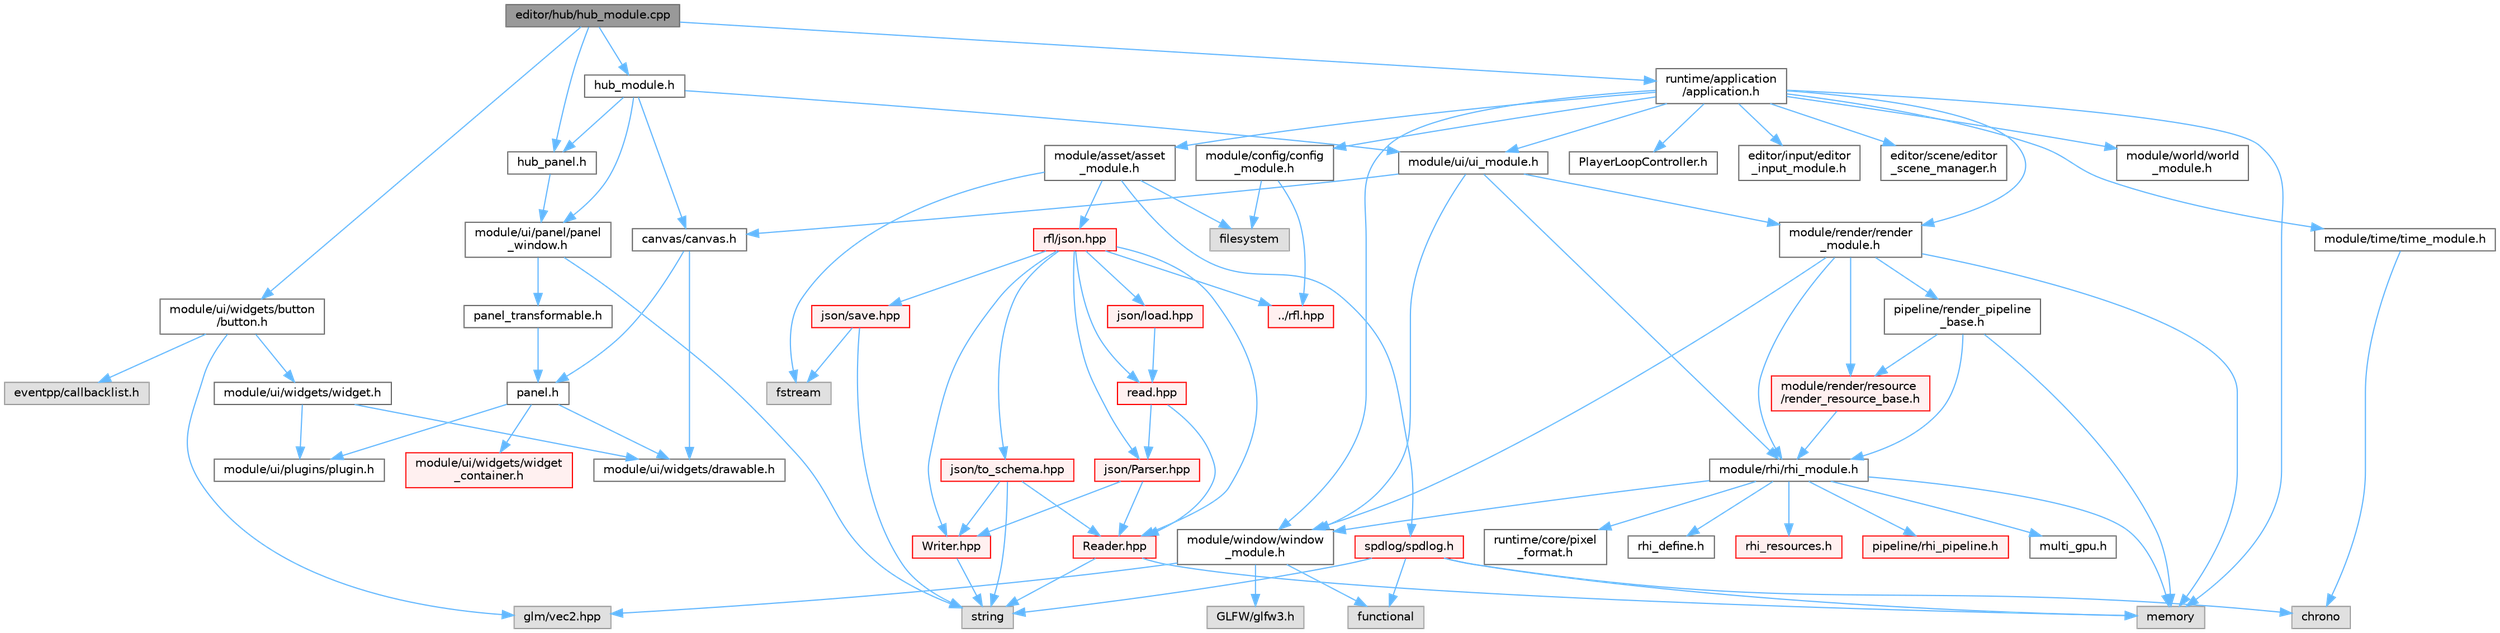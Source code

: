 digraph "editor/hub/hub_module.cpp"
{
 // LATEX_PDF_SIZE
  bgcolor="transparent";
  edge [fontname=Helvetica,fontsize=10,labelfontname=Helvetica,labelfontsize=10];
  node [fontname=Helvetica,fontsize=10,shape=box,height=0.2,width=0.4];
  Node1 [id="Node000001",label="editor/hub/hub_module.cpp",height=0.2,width=0.4,color="gray40", fillcolor="grey60", style="filled", fontcolor="black",tooltip=" "];
  Node1 -> Node2 [id="edge1_Node000001_Node000002",color="steelblue1",style="solid",tooltip=" "];
  Node2 [id="Node000002",label="hub_module.h",height=0.2,width=0.4,color="grey40", fillcolor="white", style="filled",URL="$hub__module_8h.html",tooltip=" "];
  Node2 -> Node3 [id="edge2_Node000002_Node000003",color="steelblue1",style="solid",tooltip=" "];
  Node3 [id="Node000003",label="hub_panel.h",height=0.2,width=0.4,color="grey40", fillcolor="white", style="filled",URL="$hub__panel_8h.html",tooltip=" "];
  Node3 -> Node4 [id="edge3_Node000003_Node000004",color="steelblue1",style="solid",tooltip=" "];
  Node4 [id="Node000004",label="module/ui/panel/panel\l_window.h",height=0.2,width=0.4,color="grey40", fillcolor="white", style="filled",URL="$panel__window_8h.html",tooltip=" "];
  Node4 -> Node5 [id="edge4_Node000004_Node000005",color="steelblue1",style="solid",tooltip=" "];
  Node5 [id="Node000005",label="panel_transformable.h",height=0.2,width=0.4,color="grey40", fillcolor="white", style="filled",URL="$panel__transformable_8h.html",tooltip=" "];
  Node5 -> Node6 [id="edge5_Node000005_Node000006",color="steelblue1",style="solid",tooltip=" "];
  Node6 [id="Node000006",label="panel.h",height=0.2,width=0.4,color="grey40", fillcolor="white", style="filled",URL="$panel_8h.html",tooltip=" "];
  Node6 -> Node7 [id="edge6_Node000006_Node000007",color="steelblue1",style="solid",tooltip=" "];
  Node7 [id="Node000007",label="module/ui/plugins/plugin.h",height=0.2,width=0.4,color="grey40", fillcolor="white", style="filled",URL="$plugin_8h.html",tooltip=" "];
  Node6 -> Node8 [id="edge7_Node000006_Node000008",color="steelblue1",style="solid",tooltip=" "];
  Node8 [id="Node000008",label="module/ui/widgets/widget\l_container.h",height=0.2,width=0.4,color="red", fillcolor="#FFF0F0", style="filled",URL="$widget__container_8h.html",tooltip=" "];
  Node6 -> Node10 [id="edge8_Node000006_Node000010",color="steelblue1",style="solid",tooltip=" "];
  Node10 [id="Node000010",label="module/ui/widgets/drawable.h",height=0.2,width=0.4,color="grey40", fillcolor="white", style="filled",URL="$drawable_8h.html",tooltip=" "];
  Node4 -> Node11 [id="edge9_Node000004_Node000011",color="steelblue1",style="solid",tooltip=" "];
  Node11 [id="Node000011",label="string",height=0.2,width=0.4,color="grey60", fillcolor="#E0E0E0", style="filled",tooltip=" "];
  Node2 -> Node12 [id="edge10_Node000002_Node000012",color="steelblue1",style="solid",tooltip=" "];
  Node12 [id="Node000012",label="module/ui/ui_module.h",height=0.2,width=0.4,color="grey40", fillcolor="white", style="filled",URL="$ui__module_8h.html",tooltip=" "];
  Node12 -> Node13 [id="edge11_Node000012_Node000013",color="steelblue1",style="solid",tooltip=" "];
  Node13 [id="Node000013",label="canvas/canvas.h",height=0.2,width=0.4,color="grey40", fillcolor="white", style="filled",URL="$canvas_8h.html",tooltip=" "];
  Node13 -> Node6 [id="edge12_Node000013_Node000006",color="steelblue1",style="solid",tooltip=" "];
  Node13 -> Node10 [id="edge13_Node000013_Node000010",color="steelblue1",style="solid",tooltip=" "];
  Node12 -> Node14 [id="edge14_Node000012_Node000014",color="steelblue1",style="solid",tooltip=" "];
  Node14 [id="Node000014",label="module/render/render\l_module.h",height=0.2,width=0.4,color="grey40", fillcolor="white", style="filled",URL="$render__module_8h.html",tooltip=" "];
  Node14 -> Node15 [id="edge15_Node000014_Node000015",color="steelblue1",style="solid",tooltip=" "];
  Node15 [id="Node000015",label="memory",height=0.2,width=0.4,color="grey60", fillcolor="#E0E0E0", style="filled",tooltip=" "];
  Node14 -> Node16 [id="edge16_Node000014_Node000016",color="steelblue1",style="solid",tooltip=" "];
  Node16 [id="Node000016",label="module/rhi/rhi_module.h",height=0.2,width=0.4,color="grey40", fillcolor="white", style="filled",URL="$rhi__module_8h.html",tooltip=" "];
  Node16 -> Node17 [id="edge17_Node000016_Node000017",color="steelblue1",style="solid",tooltip=" "];
  Node17 [id="Node000017",label="module/window/window\l_module.h",height=0.2,width=0.4,color="grey40", fillcolor="white", style="filled",URL="$window__module_8h.html",tooltip=" "];
  Node17 -> Node18 [id="edge18_Node000017_Node000018",color="steelblue1",style="solid",tooltip=" "];
  Node18 [id="Node000018",label="functional",height=0.2,width=0.4,color="grey60", fillcolor="#E0E0E0", style="filled",tooltip=" "];
  Node17 -> Node19 [id="edge19_Node000017_Node000019",color="steelblue1",style="solid",tooltip=" "];
  Node19 [id="Node000019",label="GLFW/glfw3.h",height=0.2,width=0.4,color="grey60", fillcolor="#E0E0E0", style="filled",tooltip=" "];
  Node17 -> Node20 [id="edge20_Node000017_Node000020",color="steelblue1",style="solid",tooltip=" "];
  Node20 [id="Node000020",label="glm/vec2.hpp",height=0.2,width=0.4,color="grey60", fillcolor="#E0E0E0", style="filled",tooltip=" "];
  Node16 -> Node15 [id="edge21_Node000016_Node000015",color="steelblue1",style="solid",tooltip=" "];
  Node16 -> Node21 [id="edge22_Node000016_Node000021",color="steelblue1",style="solid",tooltip=" "];
  Node21 [id="Node000021",label="multi_gpu.h",height=0.2,width=0.4,color="grey40", fillcolor="white", style="filled",URL="$multi__gpu_8h.html",tooltip=" "];
  Node16 -> Node22 [id="edge23_Node000016_Node000022",color="steelblue1",style="solid",tooltip=" "];
  Node22 [id="Node000022",label="runtime/core/pixel\l_format.h",height=0.2,width=0.4,color="grey40", fillcolor="white", style="filled",URL="$pixel__format_8h.html",tooltip=" "];
  Node16 -> Node23 [id="edge24_Node000016_Node000023",color="steelblue1",style="solid",tooltip=" "];
  Node23 [id="Node000023",label="rhi_define.h",height=0.2,width=0.4,color="grey40", fillcolor="white", style="filled",URL="$rhi__define_8h.html",tooltip=" "];
  Node16 -> Node24 [id="edge25_Node000016_Node000024",color="steelblue1",style="solid",tooltip=" "];
  Node24 [id="Node000024",label="rhi_resources.h",height=0.2,width=0.4,color="red", fillcolor="#FFF0F0", style="filled",URL="$rhi__resources_8h.html",tooltip=" "];
  Node16 -> Node28 [id="edge26_Node000016_Node000028",color="steelblue1",style="solid",tooltip=" "];
  Node28 [id="Node000028",label="pipeline/rhi_pipeline.h",height=0.2,width=0.4,color="red", fillcolor="#FFF0F0", style="filled",URL="$rhi__pipeline_8h.html",tooltip=" "];
  Node14 -> Node17 [id="edge27_Node000014_Node000017",color="steelblue1",style="solid",tooltip=" "];
  Node14 -> Node30 [id="edge28_Node000014_Node000030",color="steelblue1",style="solid",tooltip=" "];
  Node30 [id="Node000030",label="pipeline/render_pipeline\l_base.h",height=0.2,width=0.4,color="grey40", fillcolor="white", style="filled",URL="$render__pipeline__base_8h.html",tooltip=" "];
  Node30 -> Node15 [id="edge29_Node000030_Node000015",color="steelblue1",style="solid",tooltip=" "];
  Node30 -> Node31 [id="edge30_Node000030_Node000031",color="steelblue1",style="solid",tooltip=" "];
  Node31 [id="Node000031",label="module/render/resource\l/render_resource_base.h",height=0.2,width=0.4,color="red", fillcolor="#FFF0F0", style="filled",URL="$render__resource__base_8h.html",tooltip=" "];
  Node31 -> Node16 [id="edge31_Node000031_Node000016",color="steelblue1",style="solid",tooltip=" "];
  Node30 -> Node16 [id="edge32_Node000030_Node000016",color="steelblue1",style="solid",tooltip=" "];
  Node14 -> Node31 [id="edge33_Node000014_Node000031",color="steelblue1",style="solid",tooltip=" "];
  Node12 -> Node16 [id="edge34_Node000012_Node000016",color="steelblue1",style="solid",tooltip=" "];
  Node12 -> Node17 [id="edge35_Node000012_Node000017",color="steelblue1",style="solid",tooltip=" "];
  Node2 -> Node13 [id="edge36_Node000002_Node000013",color="steelblue1",style="solid",tooltip=" "];
  Node2 -> Node4 [id="edge37_Node000002_Node000004",color="steelblue1",style="solid",tooltip=" "];
  Node1 -> Node3 [id="edge38_Node000001_Node000003",color="steelblue1",style="solid",tooltip=" "];
  Node1 -> Node38 [id="edge39_Node000001_Node000038",color="steelblue1",style="solid",tooltip=" "];
  Node38 [id="Node000038",label="module/ui/widgets/button\l/button.h",height=0.2,width=0.4,color="grey40", fillcolor="white", style="filled",URL="$button_8h.html",tooltip=" "];
  Node38 -> Node39 [id="edge40_Node000038_Node000039",color="steelblue1",style="solid",tooltip=" "];
  Node39 [id="Node000039",label="module/ui/widgets/widget.h",height=0.2,width=0.4,color="grey40", fillcolor="white", style="filled",URL="$widget_8h.html",tooltip=" "];
  Node39 -> Node10 [id="edge41_Node000039_Node000010",color="steelblue1",style="solid",tooltip=" "];
  Node39 -> Node7 [id="edge42_Node000039_Node000007",color="steelblue1",style="solid",tooltip=" "];
  Node38 -> Node40 [id="edge43_Node000038_Node000040",color="steelblue1",style="solid",tooltip=" "];
  Node40 [id="Node000040",label="eventpp/callbacklist.h",height=0.2,width=0.4,color="grey60", fillcolor="#E0E0E0", style="filled",tooltip=" "];
  Node38 -> Node20 [id="edge44_Node000038_Node000020",color="steelblue1",style="solid",tooltip=" "];
  Node1 -> Node41 [id="edge45_Node000001_Node000041",color="steelblue1",style="solid",tooltip=" "];
  Node41 [id="Node000041",label="runtime/application\l/application.h",height=0.2,width=0.4,color="grey40", fillcolor="white", style="filled",URL="$application_8h.html",tooltip=" "];
  Node41 -> Node15 [id="edge46_Node000041_Node000015",color="steelblue1",style="solid",tooltip=" "];
  Node41 -> Node42 [id="edge47_Node000041_Node000042",color="steelblue1",style="solid",tooltip=" "];
  Node42 [id="Node000042",label="PlayerLoopController.h",height=0.2,width=0.4,color="grey40", fillcolor="white", style="filled",URL="$_player_loop_controller_8h.html",tooltip=" "];
  Node41 -> Node43 [id="edge48_Node000041_Node000043",color="steelblue1",style="solid",tooltip=" "];
  Node43 [id="Node000043",label="editor/input/editor\l_input_module.h",height=0.2,width=0.4,color="grey40", fillcolor="white", style="filled",URL="$editor__input__module_8h.html",tooltip=" "];
  Node41 -> Node44 [id="edge49_Node000041_Node000044",color="steelblue1",style="solid",tooltip=" "];
  Node44 [id="Node000044",label="editor/scene/editor\l_scene_manager.h",height=0.2,width=0.4,color="grey40", fillcolor="white", style="filled",URL="$editor__scene__manager_8h.html",tooltip=" "];
  Node41 -> Node45 [id="edge50_Node000041_Node000045",color="steelblue1",style="solid",tooltip=" "];
  Node45 [id="Node000045",label="module/asset/asset\l_module.h",height=0.2,width=0.4,color="grey40", fillcolor="white", style="filled",URL="$asset__module_8h.html",tooltip=" "];
  Node45 -> Node46 [id="edge51_Node000045_Node000046",color="steelblue1",style="solid",tooltip=" "];
  Node46 [id="Node000046",label="filesystem",height=0.2,width=0.4,color="grey60", fillcolor="#E0E0E0", style="filled",tooltip=" "];
  Node45 -> Node47 [id="edge52_Node000045_Node000047",color="steelblue1",style="solid",tooltip=" "];
  Node47 [id="Node000047",label="fstream",height=0.2,width=0.4,color="grey60", fillcolor="#E0E0E0", style="filled",tooltip=" "];
  Node45 -> Node48 [id="edge53_Node000045_Node000048",color="steelblue1",style="solid",tooltip=" "];
  Node48 [id="Node000048",label="rfl/json.hpp",height=0.2,width=0.4,color="red", fillcolor="#FFF0F0", style="filled",URL="$reflect-cpp_2include_2rfl_2json_8hpp.html",tooltip=" "];
  Node48 -> Node49 [id="edge54_Node000048_Node000049",color="steelblue1",style="solid",tooltip=" "];
  Node49 [id="Node000049",label="../rfl.hpp",height=0.2,width=0.4,color="red", fillcolor="#FFF0F0", style="filled",URL="$rfl_8hpp.html",tooltip=" "];
  Node48 -> Node337 [id="edge55_Node000048_Node000337",color="steelblue1",style="solid",tooltip=" "];
  Node337 [id="Node000337",label="json/Parser.hpp",height=0.2,width=0.4,color="red", fillcolor="#FFF0F0", style="filled",URL="$json_2_parser_8hpp.html",tooltip=" "];
  Node337 -> Node338 [id="edge56_Node000337_Node000338",color="steelblue1",style="solid",tooltip=" "];
  Node338 [id="Node000338",label="Reader.hpp",height=0.2,width=0.4,color="red", fillcolor="#FFF0F0", style="filled",URL="$json_2_reader_8hpp.html",tooltip=" "];
  Node338 -> Node15 [id="edge57_Node000338_Node000015",color="steelblue1",style="solid",tooltip=" "];
  Node338 -> Node11 [id="edge58_Node000338_Node000011",color="steelblue1",style="solid",tooltip=" "];
  Node337 -> Node480 [id="edge59_Node000337_Node000480",color="steelblue1",style="solid",tooltip=" "];
  Node480 [id="Node000480",label="Writer.hpp",height=0.2,width=0.4,color="red", fillcolor="#FFF0F0", style="filled",URL="$json_2_writer_8hpp.html",tooltip=" "];
  Node480 -> Node11 [id="edge60_Node000480_Node000011",color="steelblue1",style="solid",tooltip=" "];
  Node48 -> Node338 [id="edge61_Node000048_Node000338",color="steelblue1",style="solid",tooltip=" "];
  Node48 -> Node480 [id="edge62_Node000048_Node000480",color="steelblue1",style="solid",tooltip=" "];
  Node48 -> Node481 [id="edge63_Node000048_Node000481",color="steelblue1",style="solid",tooltip=" "];
  Node481 [id="Node000481",label="json/load.hpp",height=0.2,width=0.4,color="red", fillcolor="#FFF0F0", style="filled",URL="$json_2load_8hpp.html",tooltip=" "];
  Node481 -> Node483 [id="edge64_Node000481_Node000483",color="steelblue1",style="solid",tooltip=" "];
  Node483 [id="Node000483",label="read.hpp",height=0.2,width=0.4,color="red", fillcolor="#FFF0F0", style="filled",URL="$json_2read_8hpp.html",tooltip=" "];
  Node483 -> Node337 [id="edge65_Node000483_Node000337",color="steelblue1",style="solid",tooltip=" "];
  Node483 -> Node338 [id="edge66_Node000483_Node000338",color="steelblue1",style="solid",tooltip=" "];
  Node48 -> Node483 [id="edge67_Node000048_Node000483",color="steelblue1",style="solid",tooltip=" "];
  Node48 -> Node484 [id="edge68_Node000048_Node000484",color="steelblue1",style="solid",tooltip=" "];
  Node484 [id="Node000484",label="json/save.hpp",height=0.2,width=0.4,color="red", fillcolor="#FFF0F0", style="filled",URL="$json_2save_8hpp.html",tooltip=" "];
  Node484 -> Node47 [id="edge69_Node000484_Node000047",color="steelblue1",style="solid",tooltip=" "];
  Node484 -> Node11 [id="edge70_Node000484_Node000011",color="steelblue1",style="solid",tooltip=" "];
  Node48 -> Node487 [id="edge71_Node000048_Node000487",color="steelblue1",style="solid",tooltip=" "];
  Node487 [id="Node000487",label="json/to_schema.hpp",height=0.2,width=0.4,color="red", fillcolor="#FFF0F0", style="filled",URL="$json_2to__schema_8hpp.html",tooltip=" "];
  Node487 -> Node11 [id="edge72_Node000487_Node000011",color="steelblue1",style="solid",tooltip=" "];
  Node487 -> Node338 [id="edge73_Node000487_Node000338",color="steelblue1",style="solid",tooltip=" "];
  Node487 -> Node480 [id="edge74_Node000487_Node000480",color="steelblue1",style="solid",tooltip=" "];
  Node45 -> Node492 [id="edge75_Node000045_Node000492",color="steelblue1",style="solid",tooltip=" "];
  Node492 [id="Node000492",label="spdlog/spdlog.h",height=0.2,width=0.4,color="red", fillcolor="#FFF0F0", style="filled",URL="$spdlog_8h.html",tooltip=" "];
  Node492 -> Node497 [id="edge76_Node000492_Node000497",color="steelblue1",style="solid",tooltip=" "];
  Node497 [id="Node000497",label="chrono",height=0.2,width=0.4,color="grey60", fillcolor="#E0E0E0", style="filled",tooltip=" "];
  Node492 -> Node18 [id="edge77_Node000492_Node000018",color="steelblue1",style="solid",tooltip=" "];
  Node492 -> Node15 [id="edge78_Node000492_Node000015",color="steelblue1",style="solid",tooltip=" "];
  Node492 -> Node11 [id="edge79_Node000492_Node000011",color="steelblue1",style="solid",tooltip=" "];
  Node41 -> Node523 [id="edge80_Node000041_Node000523",color="steelblue1",style="solid",tooltip=" "];
  Node523 [id="Node000523",label="module/config/config\l_module.h",height=0.2,width=0.4,color="grey40", fillcolor="white", style="filled",URL="$config__module_8h.html",tooltip=" "];
  Node523 -> Node46 [id="edge81_Node000523_Node000046",color="steelblue1",style="solid",tooltip=" "];
  Node523 -> Node49 [id="edge82_Node000523_Node000049",color="steelblue1",style="solid",tooltip=" "];
  Node41 -> Node14 [id="edge83_Node000041_Node000014",color="steelblue1",style="solid",tooltip=" "];
  Node41 -> Node524 [id="edge84_Node000041_Node000524",color="steelblue1",style="solid",tooltip=" "];
  Node524 [id="Node000524",label="module/time/time_module.h",height=0.2,width=0.4,color="grey40", fillcolor="white", style="filled",URL="$time__module_8h.html",tooltip=" "];
  Node524 -> Node497 [id="edge85_Node000524_Node000497",color="steelblue1",style="solid",tooltip=" "];
  Node41 -> Node17 [id="edge86_Node000041_Node000017",color="steelblue1",style="solid",tooltip=" "];
  Node41 -> Node525 [id="edge87_Node000041_Node000525",color="steelblue1",style="solid",tooltip=" "];
  Node525 [id="Node000525",label="module/world/world\l_module.h",height=0.2,width=0.4,color="grey40", fillcolor="white", style="filled",URL="$world__module_8h.html",tooltip=" "];
  Node41 -> Node12 [id="edge88_Node000041_Node000012",color="steelblue1",style="solid",tooltip=" "];
}
